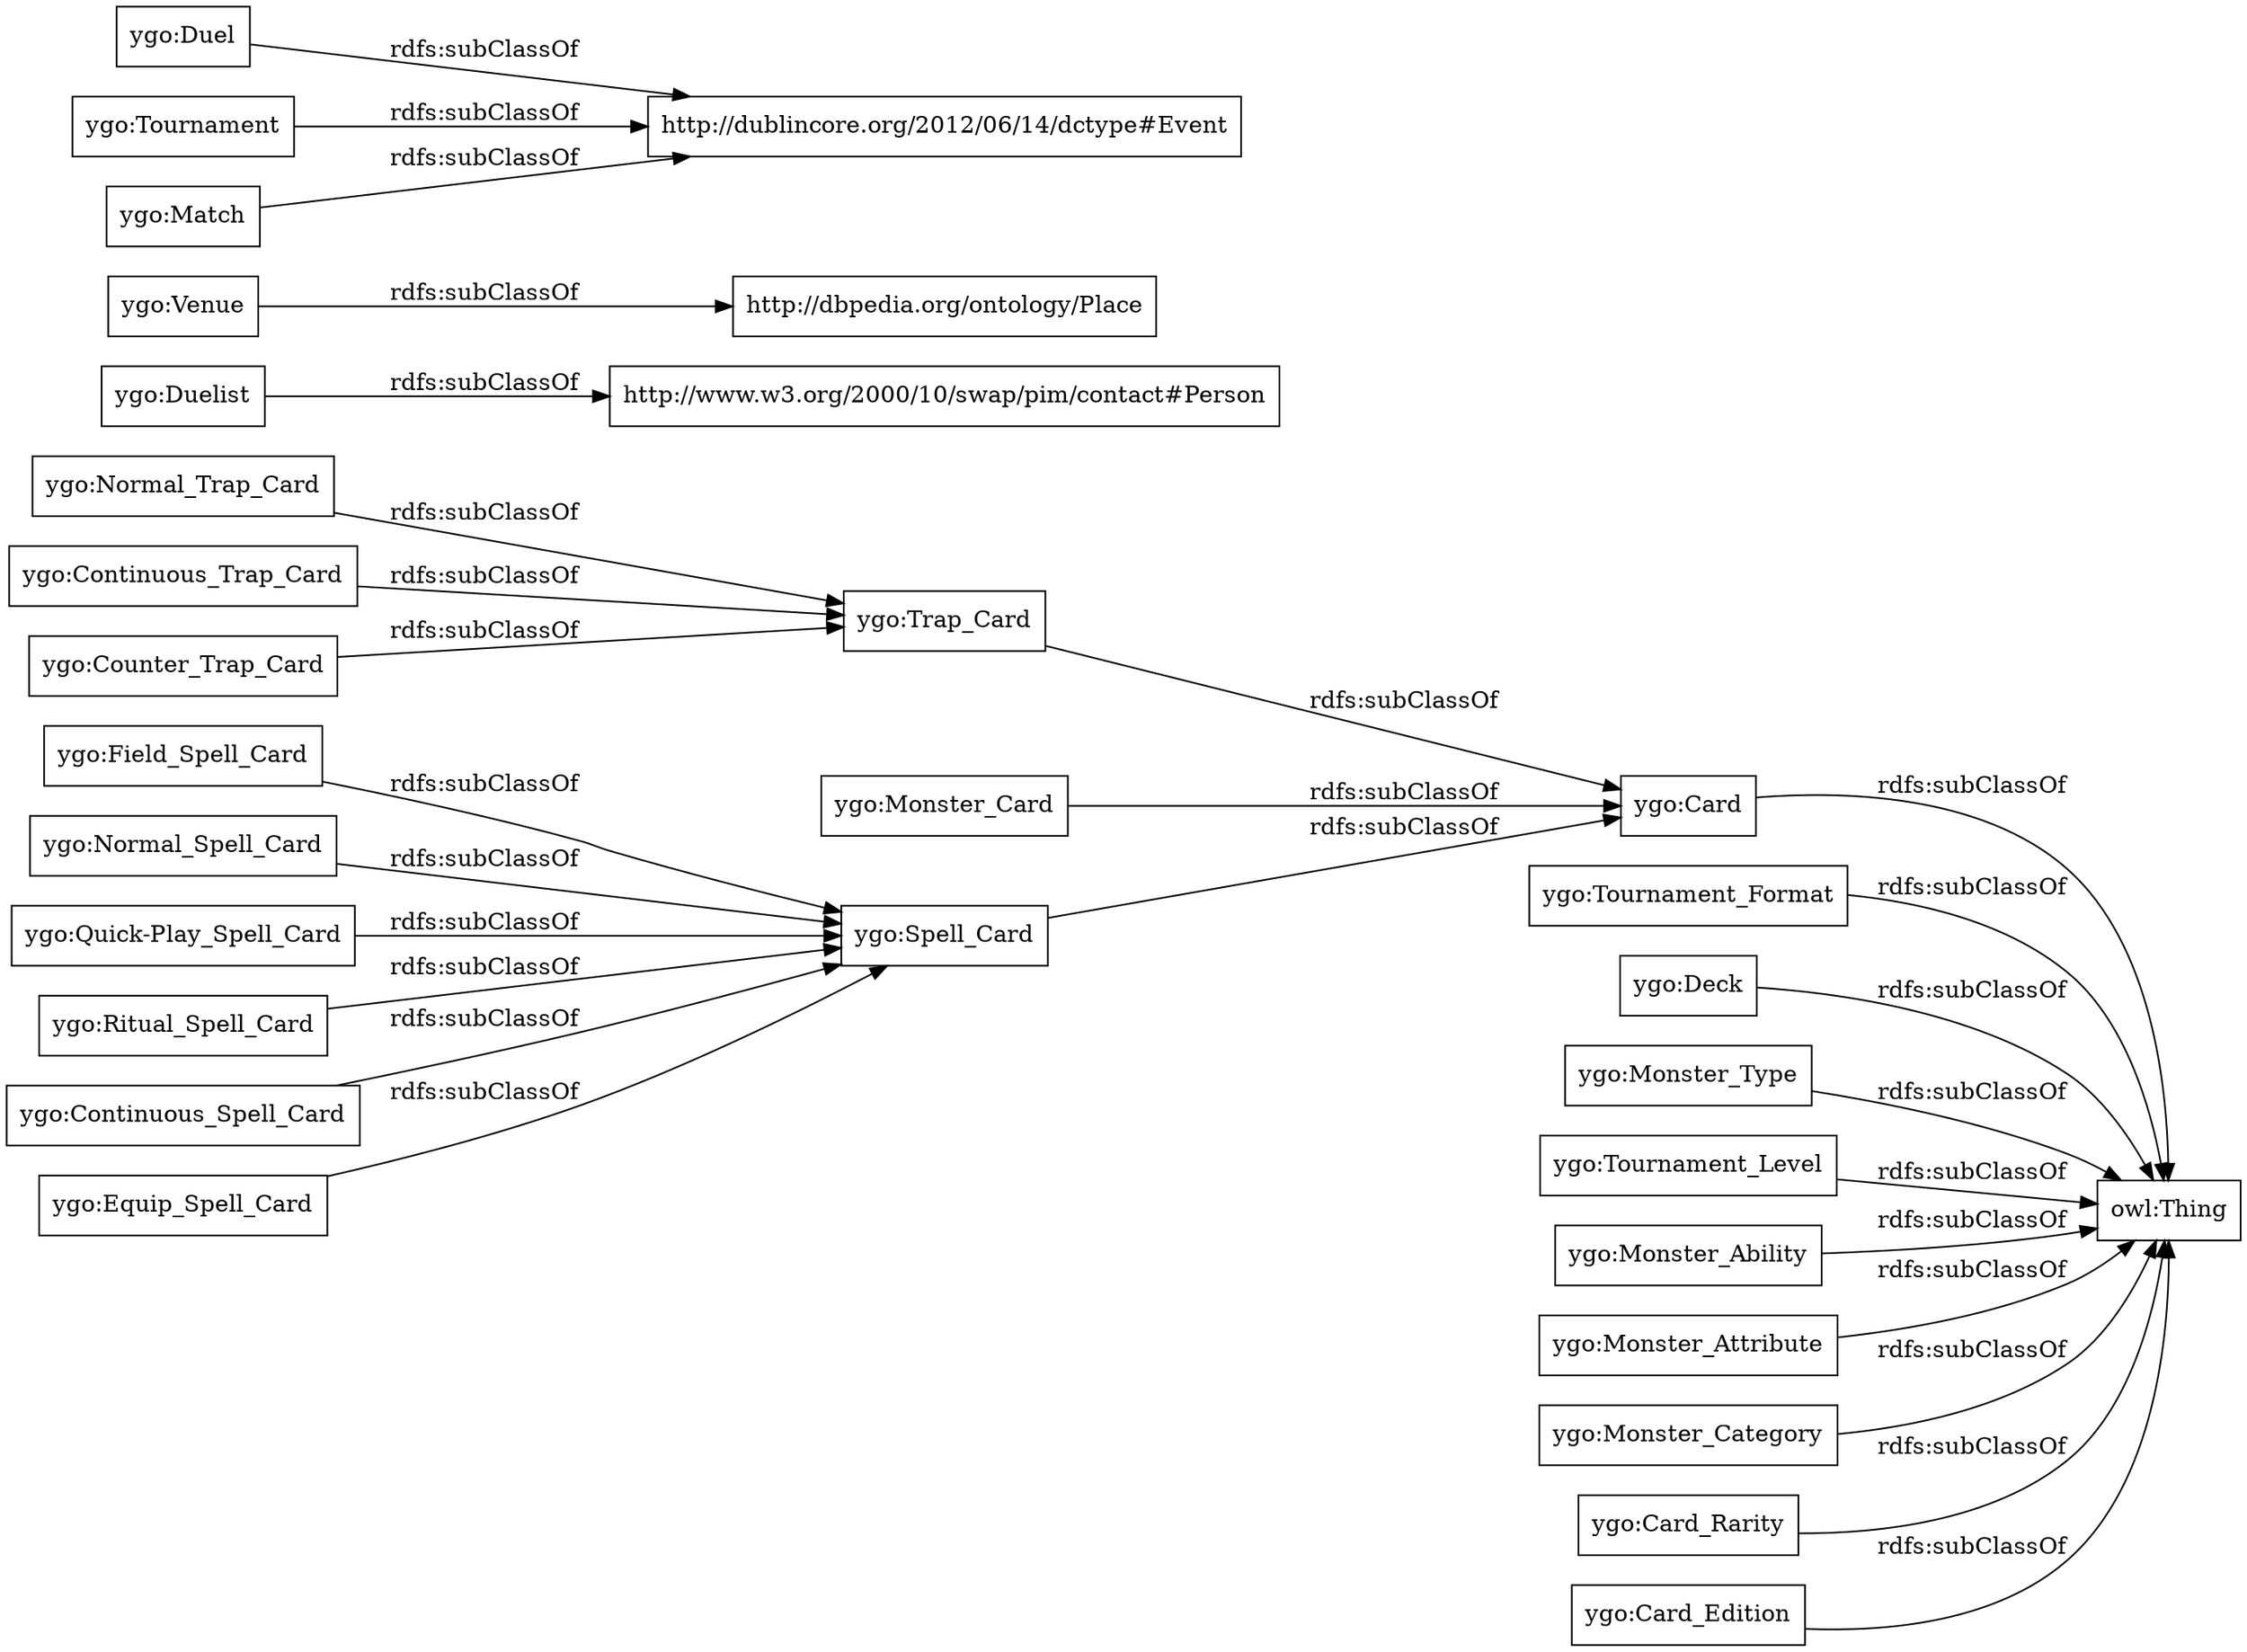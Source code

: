 digraph ar2dtool_diagram { 
rankdir=LR;
size="1000"
node [shape = rectangle, color="black"]; "ygo:Field_Spell_Card" "ygo:Continuous_Spell_Card" "ygo:Normal_Trap_Card" "http://www.w3.org/2000/10/swap/pim/contact#Person" "ygo:Equip_Spell_Card" "ygo:Venue" "ygo:Tournament_Format" "ygo:Spell_Card" "http://dublincore.org/2012/06/14/dctype#Event" "ygo:Deck" "http://dbpedia.org/ontology/Place" "ygo:Continuous_Trap_Card" "ygo:Normal_Spell_Card" "ygo:Monster_Type" "ygo:Tournament_Level" "ygo:Duelist" "ygo:Monster_Ability" "ygo:Card" "ygo:Monster_Attribute" "ygo:Monster_Category" "ygo:Duel" "ygo:Tournament" "ygo:Quick-Play_Spell_Card" "ygo:Card_Rarity" "ygo:Card_Edition" "ygo:Match" "ygo:Counter_Trap_Card" "ygo:Monster_Card" "ygo:Ritual_Spell_Card" "ygo:Trap_Card" ; /*classes style*/
	"ygo:Card_Edition" -> "owl:Thing" [ label = "rdfs:subClassOf" ];
	"ygo:Normal_Trap_Card" -> "ygo:Trap_Card" [ label = "rdfs:subClassOf" ];
	"ygo:Normal_Spell_Card" -> "ygo:Spell_Card" [ label = "rdfs:subClassOf" ];
	"ygo:Tournament_Level" -> "owl:Thing" [ label = "rdfs:subClassOf" ];
	"ygo:Duel" -> "http://dublincore.org/2012/06/14/dctype#Event" [ label = "rdfs:subClassOf" ];
	"ygo:Continuous_Trap_Card" -> "ygo:Trap_Card" [ label = "rdfs:subClassOf" ];
	"ygo:Tournament" -> "http://dublincore.org/2012/06/14/dctype#Event" [ label = "rdfs:subClassOf" ];
	"ygo:Quick-Play_Spell_Card" -> "ygo:Spell_Card" [ label = "rdfs:subClassOf" ];
	"ygo:Card" -> "owl:Thing" [ label = "rdfs:subClassOf" ];
	"ygo:Card_Rarity" -> "owl:Thing" [ label = "rdfs:subClassOf" ];
	"ygo:Trap_Card" -> "ygo:Card" [ label = "rdfs:subClassOf" ];
	"ygo:Counter_Trap_Card" -> "ygo:Trap_Card" [ label = "rdfs:subClassOf" ];
	"ygo:Match" -> "http://dublincore.org/2012/06/14/dctype#Event" [ label = "rdfs:subClassOf" ];
	"ygo:Equip_Spell_Card" -> "ygo:Spell_Card" [ label = "rdfs:subClassOf" ];
	"ygo:Monster_Attribute" -> "owl:Thing" [ label = "rdfs:subClassOf" ];
	"ygo:Duelist" -> "http://www.w3.org/2000/10/swap/pim/contact#Person" [ label = "rdfs:subClassOf" ];
	"ygo:Field_Spell_Card" -> "ygo:Spell_Card" [ label = "rdfs:subClassOf" ];
	"ygo:Monster_Category" -> "owl:Thing" [ label = "rdfs:subClassOf" ];
	"ygo:Venue" -> "http://dbpedia.org/ontology/Place" [ label = "rdfs:subClassOf" ];
	"ygo:Continuous_Spell_Card" -> "ygo:Spell_Card" [ label = "rdfs:subClassOf" ];
	"ygo:Tournament_Format" -> "owl:Thing" [ label = "rdfs:subClassOf" ];
	"ygo:Ritual_Spell_Card" -> "ygo:Spell_Card" [ label = "rdfs:subClassOf" ];
	"ygo:Monster_Ability" -> "owl:Thing" [ label = "rdfs:subClassOf" ];
	"ygo:Deck" -> "owl:Thing" [ label = "rdfs:subClassOf" ];
	"ygo:Monster_Card" -> "ygo:Card" [ label = "rdfs:subClassOf" ];
	"ygo:Monster_Type" -> "owl:Thing" [ label = "rdfs:subClassOf" ];
	"ygo:Spell_Card" -> "ygo:Card" [ label = "rdfs:subClassOf" ];

}
